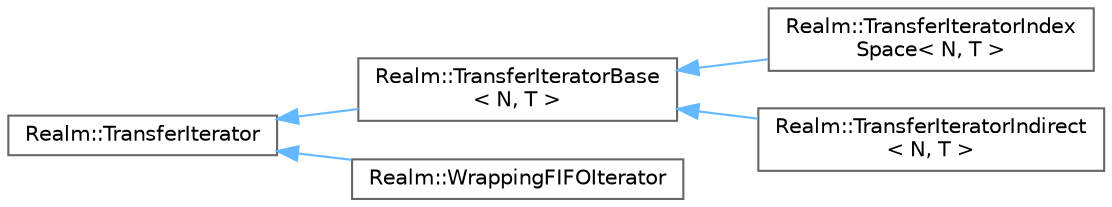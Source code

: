 digraph "Graphical Class Hierarchy"
{
 // LATEX_PDF_SIZE
  bgcolor="transparent";
  edge [fontname=Helvetica,fontsize=10,labelfontname=Helvetica,labelfontsize=10];
  node [fontname=Helvetica,fontsize=10,shape=box,height=0.2,width=0.4];
  rankdir="LR";
  Node0 [id="Node000000",label="Realm::TransferIterator",height=0.2,width=0.4,color="grey40", fillcolor="white", style="filled",URL="$classRealm_1_1TransferIterator.html",tooltip=" "];
  Node0 -> Node1 [id="edge333_Node000000_Node000001",dir="back",color="steelblue1",style="solid",tooltip=" "];
  Node1 [id="Node000001",label="Realm::TransferIteratorBase\l\< N, T \>",height=0.2,width=0.4,color="grey40", fillcolor="white", style="filled",URL="$classRealm_1_1TransferIteratorBase.html",tooltip=" "];
  Node1 -> Node2 [id="edge334_Node000001_Node000002",dir="back",color="steelblue1",style="solid",tooltip=" "];
  Node2 [id="Node000002",label="Realm::TransferIteratorIndex\lSpace\< N, T \>",height=0.2,width=0.4,color="grey40", fillcolor="white", style="filled",URL="$classRealm_1_1TransferIteratorIndexSpace.html",tooltip=" "];
  Node1 -> Node3 [id="edge335_Node000001_Node000003",dir="back",color="steelblue1",style="solid",tooltip=" "];
  Node3 [id="Node000003",label="Realm::TransferIteratorIndirect\l\< N, T \>",height=0.2,width=0.4,color="grey40", fillcolor="white", style="filled",URL="$classRealm_1_1TransferIteratorIndirect.html",tooltip=" "];
  Node0 -> Node4 [id="edge336_Node000000_Node000004",dir="back",color="steelblue1",style="solid",tooltip=" "];
  Node4 [id="Node000004",label="Realm::WrappingFIFOIterator",height=0.2,width=0.4,color="grey40", fillcolor="white", style="filled",URL="$classRealm_1_1WrappingFIFOIterator.html",tooltip=" "];
}

